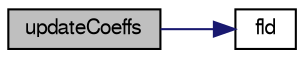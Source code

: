 digraph "updateCoeffs"
{
  bgcolor="transparent";
  edge [fontname="FreeSans",fontsize="10",labelfontname="FreeSans",labelfontsize="10"];
  node [fontname="FreeSans",fontsize="10",shape=record];
  rankdir="LR";
  Node1338 [label="updateCoeffs",height=0.2,width=0.4,color="black", fillcolor="grey75", style="filled", fontcolor="black"];
  Node1338 -> Node1339 [color="midnightblue",fontsize="10",style="solid",fontname="FreeSans"];
  Node1339 [label="fld",height=0.2,width=0.4,color="black",URL="$a18899.html#a378472d1f8b33eeefbda63a947476c8c"];
}
